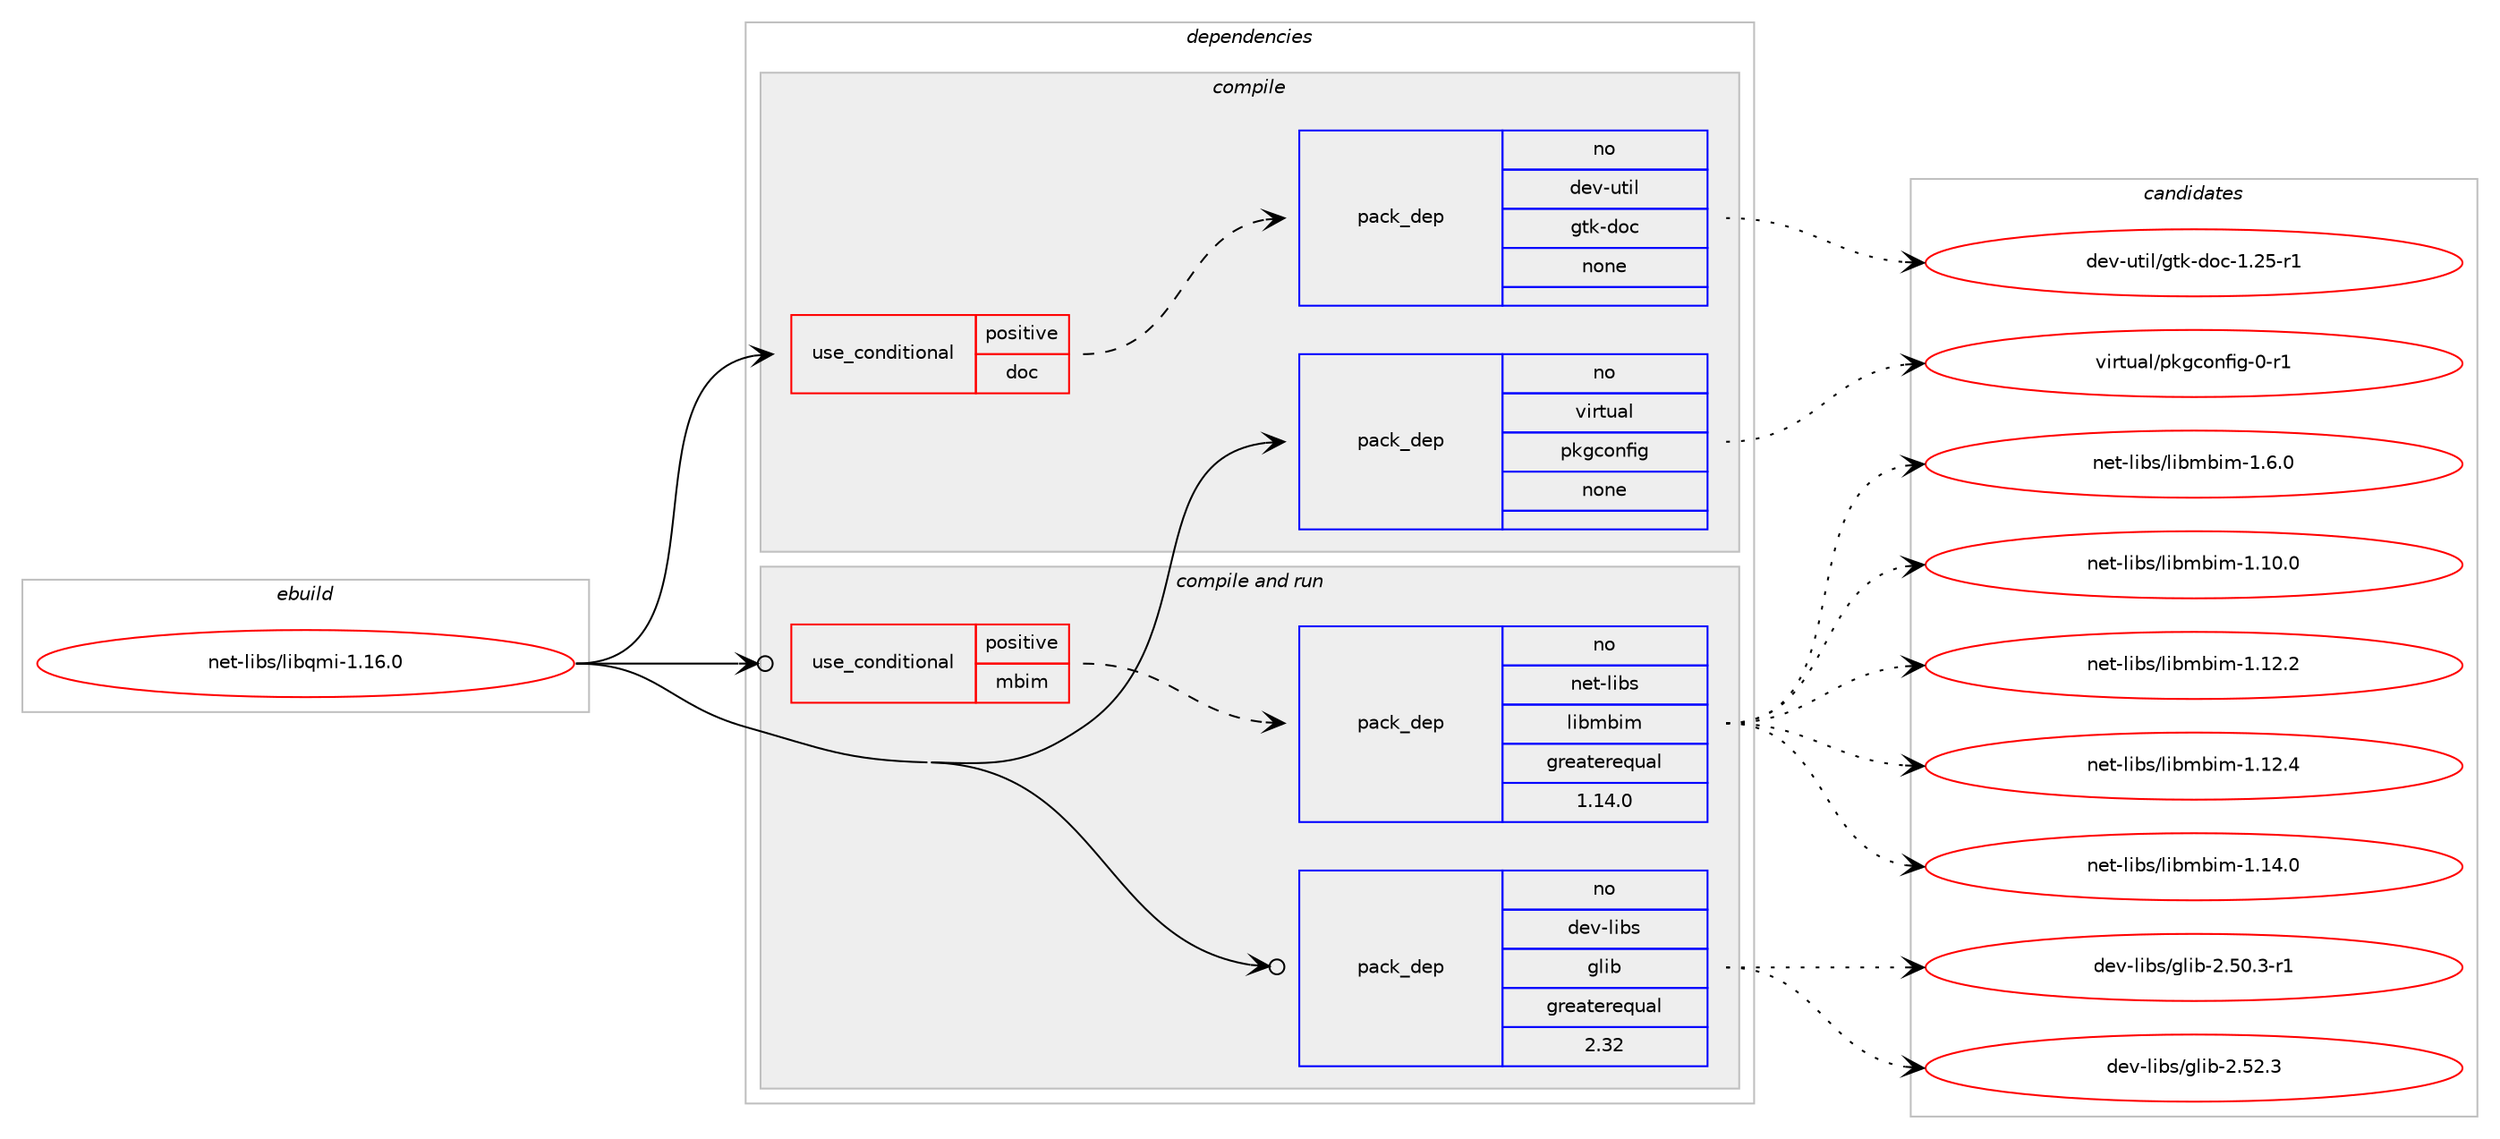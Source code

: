 digraph prolog {

# *************
# Graph options
# *************

newrank=true;
concentrate=true;
compound=true;
graph [rankdir=LR,fontname=Helvetica,fontsize=10,ranksep=1.5];#, ranksep=2.5, nodesep=0.2];
edge  [arrowhead=vee];
node  [fontname=Helvetica,fontsize=10];

# **********
# The ebuild
# **********

subgraph cluster_leftcol {
color=gray;
rank=same;
label=<<i>ebuild</i>>;
id [label="net-libs/libqmi-1.16.0", color=red, width=4, href="../net-libs/libqmi-1.16.0.svg"];
}

# ****************
# The dependencies
# ****************

subgraph cluster_midcol {
color=gray;
label=<<i>dependencies</i>>;
subgraph cluster_compile {
fillcolor="#eeeeee";
style=filled;
label=<<i>compile</i>>;
subgraph cond103307 {
dependency417764 [label=<<TABLE BORDER="0" CELLBORDER="1" CELLSPACING="0" CELLPADDING="4"><TR><TD ROWSPAN="3" CELLPADDING="10">use_conditional</TD></TR><TR><TD>positive</TD></TR><TR><TD>doc</TD></TR></TABLE>>, shape=none, color=red];
subgraph pack307475 {
dependency417765 [label=<<TABLE BORDER="0" CELLBORDER="1" CELLSPACING="0" CELLPADDING="4" WIDTH="220"><TR><TD ROWSPAN="6" CELLPADDING="30">pack_dep</TD></TR><TR><TD WIDTH="110">no</TD></TR><TR><TD>dev-util</TD></TR><TR><TD>gtk-doc</TD></TR><TR><TD>none</TD></TR><TR><TD></TD></TR></TABLE>>, shape=none, color=blue];
}
dependency417764:e -> dependency417765:w [weight=20,style="dashed",arrowhead="vee"];
}
id:e -> dependency417764:w [weight=20,style="solid",arrowhead="vee"];
subgraph pack307476 {
dependency417766 [label=<<TABLE BORDER="0" CELLBORDER="1" CELLSPACING="0" CELLPADDING="4" WIDTH="220"><TR><TD ROWSPAN="6" CELLPADDING="30">pack_dep</TD></TR><TR><TD WIDTH="110">no</TD></TR><TR><TD>virtual</TD></TR><TR><TD>pkgconfig</TD></TR><TR><TD>none</TD></TR><TR><TD></TD></TR></TABLE>>, shape=none, color=blue];
}
id:e -> dependency417766:w [weight=20,style="solid",arrowhead="vee"];
}
subgraph cluster_compileandrun {
fillcolor="#eeeeee";
style=filled;
label=<<i>compile and run</i>>;
subgraph cond103308 {
dependency417767 [label=<<TABLE BORDER="0" CELLBORDER="1" CELLSPACING="0" CELLPADDING="4"><TR><TD ROWSPAN="3" CELLPADDING="10">use_conditional</TD></TR><TR><TD>positive</TD></TR><TR><TD>mbim</TD></TR></TABLE>>, shape=none, color=red];
subgraph pack307477 {
dependency417768 [label=<<TABLE BORDER="0" CELLBORDER="1" CELLSPACING="0" CELLPADDING="4" WIDTH="220"><TR><TD ROWSPAN="6" CELLPADDING="30">pack_dep</TD></TR><TR><TD WIDTH="110">no</TD></TR><TR><TD>net-libs</TD></TR><TR><TD>libmbim</TD></TR><TR><TD>greaterequal</TD></TR><TR><TD>1.14.0</TD></TR></TABLE>>, shape=none, color=blue];
}
dependency417767:e -> dependency417768:w [weight=20,style="dashed",arrowhead="vee"];
}
id:e -> dependency417767:w [weight=20,style="solid",arrowhead="odotvee"];
subgraph pack307478 {
dependency417769 [label=<<TABLE BORDER="0" CELLBORDER="1" CELLSPACING="0" CELLPADDING="4" WIDTH="220"><TR><TD ROWSPAN="6" CELLPADDING="30">pack_dep</TD></TR><TR><TD WIDTH="110">no</TD></TR><TR><TD>dev-libs</TD></TR><TR><TD>glib</TD></TR><TR><TD>greaterequal</TD></TR><TR><TD>2.32</TD></TR></TABLE>>, shape=none, color=blue];
}
id:e -> dependency417769:w [weight=20,style="solid",arrowhead="odotvee"];
}
subgraph cluster_run {
fillcolor="#eeeeee";
style=filled;
label=<<i>run</i>>;
}
}

# **************
# The candidates
# **************

subgraph cluster_choices {
rank=same;
color=gray;
label=<<i>candidates</i>>;

subgraph choice307475 {
color=black;
nodesep=1;
choice1001011184511711610510847103116107451001119945494650534511449 [label="dev-util/gtk-doc-1.25-r1", color=red, width=4,href="../dev-util/gtk-doc-1.25-r1.svg"];
dependency417765:e -> choice1001011184511711610510847103116107451001119945494650534511449:w [style=dotted,weight="100"];
}
subgraph choice307476 {
color=black;
nodesep=1;
choice11810511411611797108471121071039911111010210510345484511449 [label="virtual/pkgconfig-0-r1", color=red, width=4,href="../virtual/pkgconfig-0-r1.svg"];
dependency417766:e -> choice11810511411611797108471121071039911111010210510345484511449:w [style=dotted,weight="100"];
}
subgraph choice307477 {
color=black;
nodesep=1;
choice110101116451081059811547108105981099810510945494649484648 [label="net-libs/libmbim-1.10.0", color=red, width=4,href="../net-libs/libmbim-1.10.0.svg"];
choice110101116451081059811547108105981099810510945494649504650 [label="net-libs/libmbim-1.12.2", color=red, width=4,href="../net-libs/libmbim-1.12.2.svg"];
choice110101116451081059811547108105981099810510945494649504652 [label="net-libs/libmbim-1.12.4", color=red, width=4,href="../net-libs/libmbim-1.12.4.svg"];
choice110101116451081059811547108105981099810510945494649524648 [label="net-libs/libmbim-1.14.0", color=red, width=4,href="../net-libs/libmbim-1.14.0.svg"];
choice1101011164510810598115471081059810998105109454946544648 [label="net-libs/libmbim-1.6.0", color=red, width=4,href="../net-libs/libmbim-1.6.0.svg"];
dependency417768:e -> choice110101116451081059811547108105981099810510945494649484648:w [style=dotted,weight="100"];
dependency417768:e -> choice110101116451081059811547108105981099810510945494649504650:w [style=dotted,weight="100"];
dependency417768:e -> choice110101116451081059811547108105981099810510945494649504652:w [style=dotted,weight="100"];
dependency417768:e -> choice110101116451081059811547108105981099810510945494649524648:w [style=dotted,weight="100"];
dependency417768:e -> choice1101011164510810598115471081059810998105109454946544648:w [style=dotted,weight="100"];
}
subgraph choice307478 {
color=black;
nodesep=1;
choice10010111845108105981154710310810598455046534846514511449 [label="dev-libs/glib-2.50.3-r1", color=red, width=4,href="../dev-libs/glib-2.50.3-r1.svg"];
choice1001011184510810598115471031081059845504653504651 [label="dev-libs/glib-2.52.3", color=red, width=4,href="../dev-libs/glib-2.52.3.svg"];
dependency417769:e -> choice10010111845108105981154710310810598455046534846514511449:w [style=dotted,weight="100"];
dependency417769:e -> choice1001011184510810598115471031081059845504653504651:w [style=dotted,weight="100"];
}
}

}
